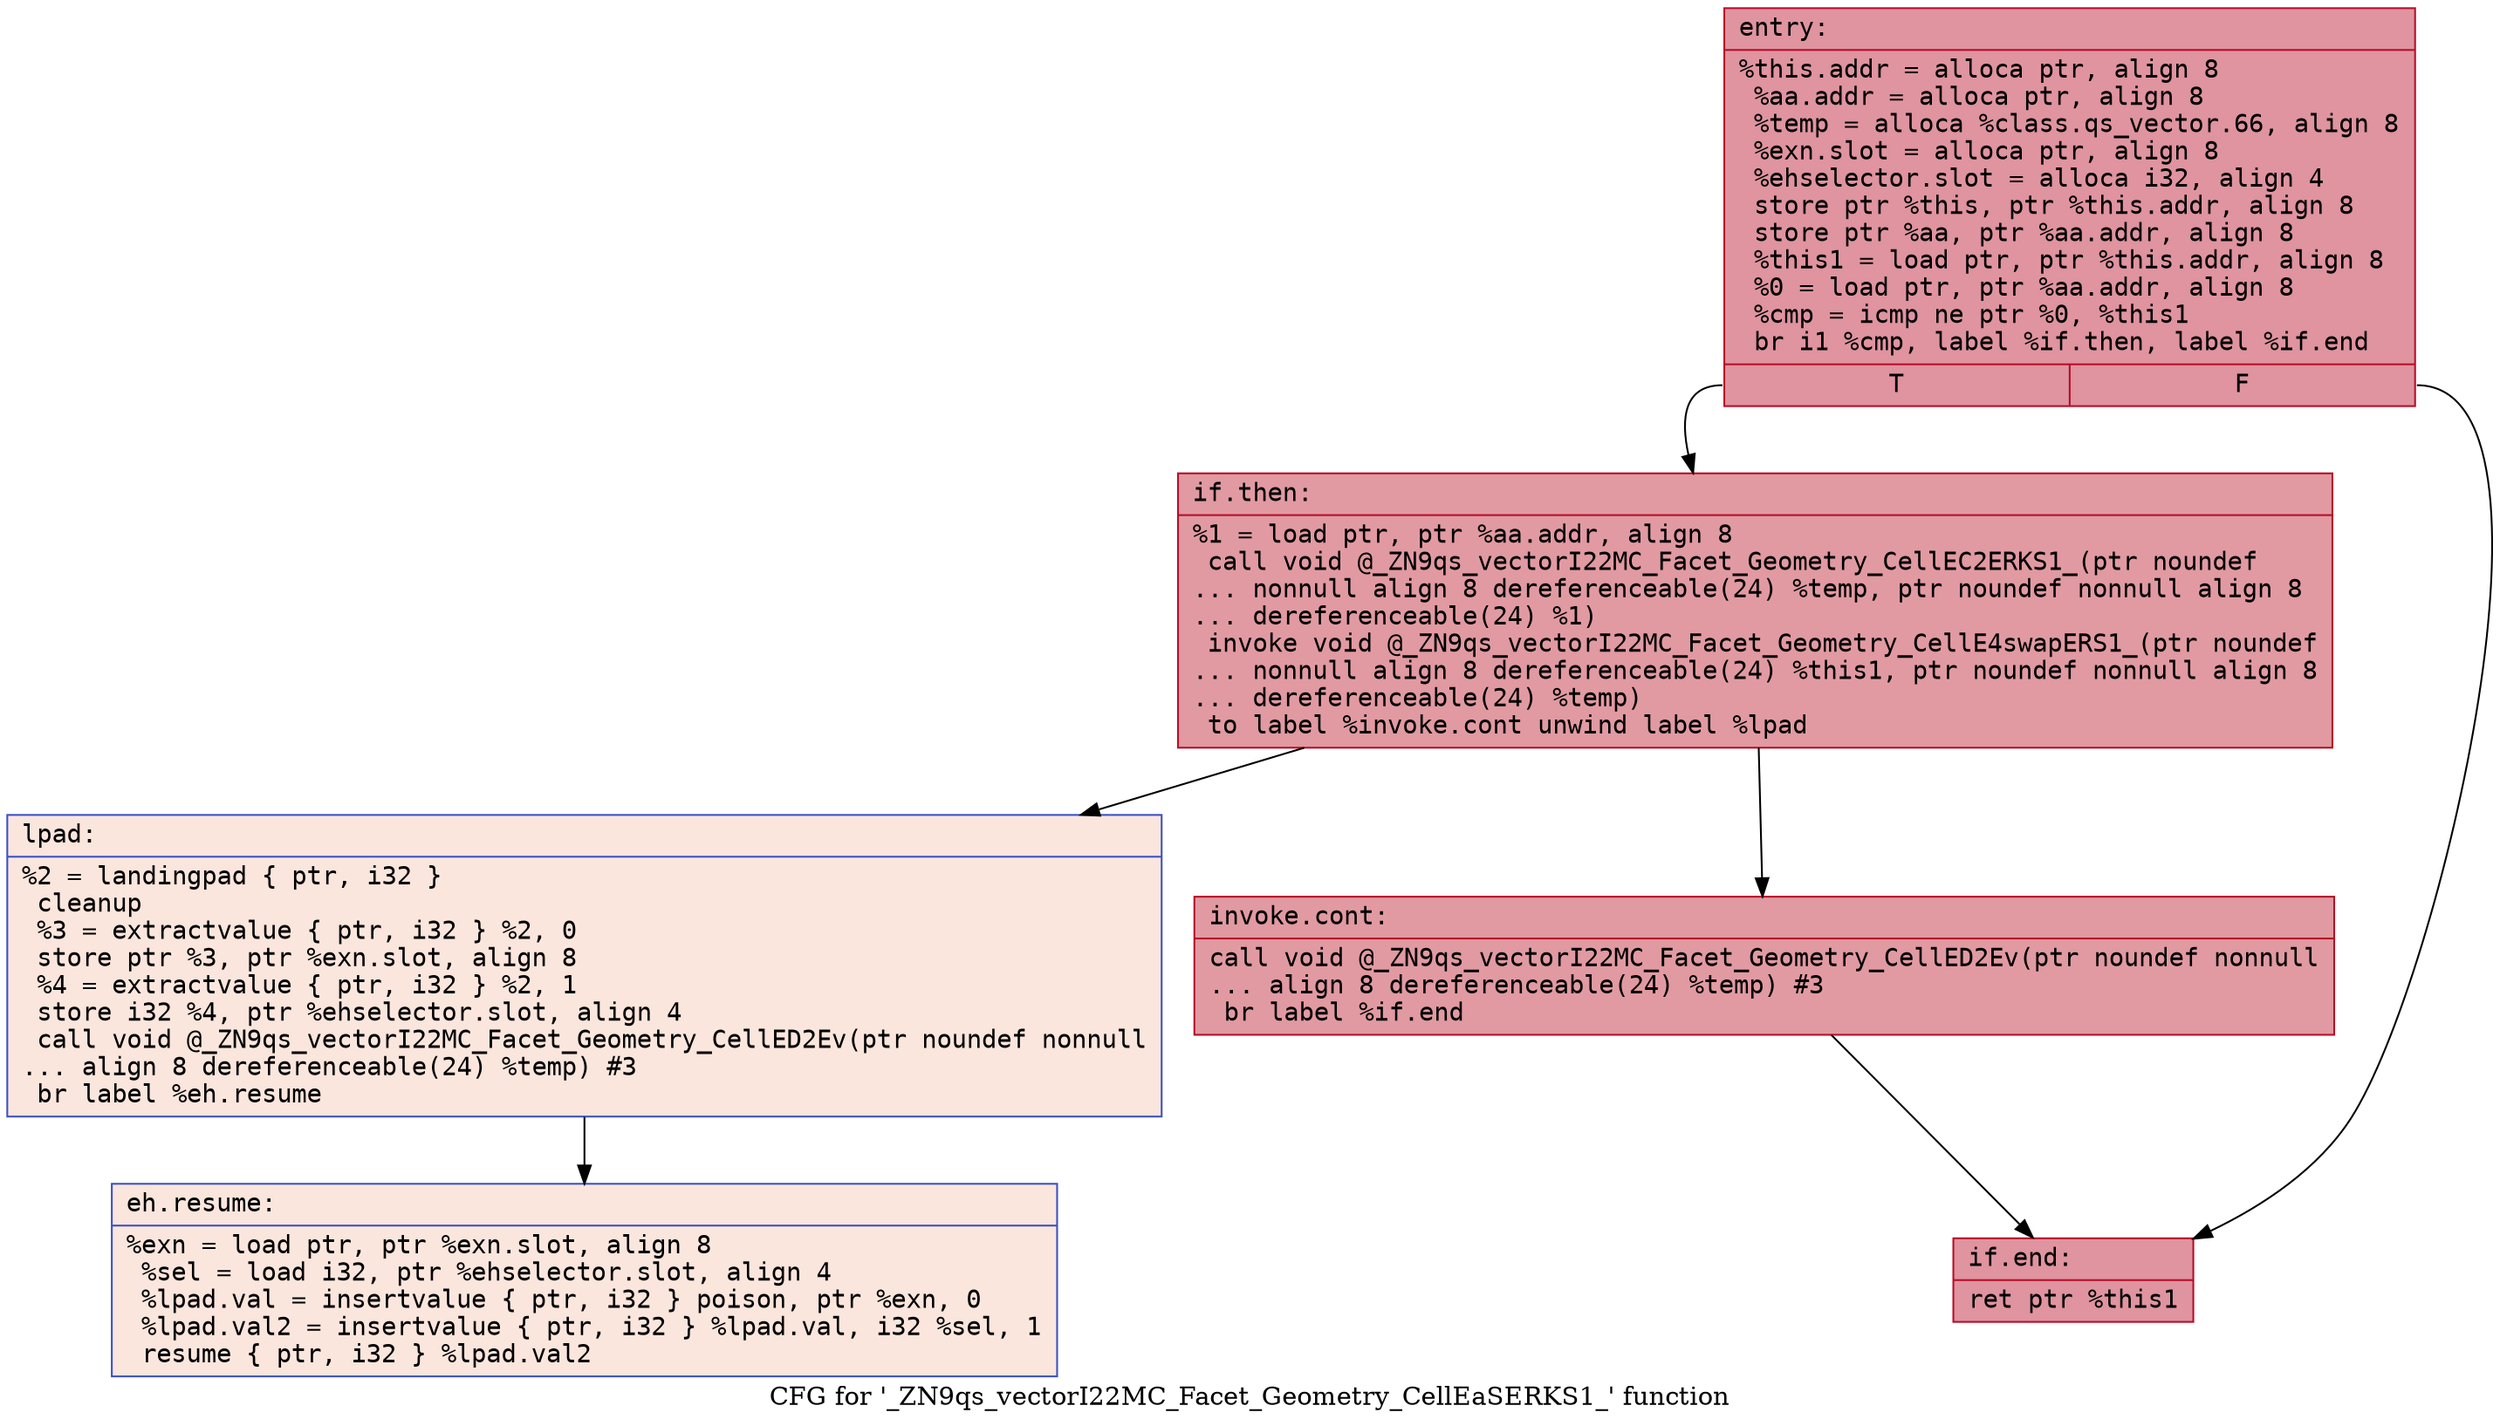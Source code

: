 digraph "CFG for '_ZN9qs_vectorI22MC_Facet_Geometry_CellEaSERKS1_' function" {
	label="CFG for '_ZN9qs_vectorI22MC_Facet_Geometry_CellEaSERKS1_' function";

	Node0x55dab48aac80 [shape=record,color="#b70d28ff", style=filled, fillcolor="#b70d2870" fontname="Courier",label="{entry:\l|  %this.addr = alloca ptr, align 8\l  %aa.addr = alloca ptr, align 8\l  %temp = alloca %class.qs_vector.66, align 8\l  %exn.slot = alloca ptr, align 8\l  %ehselector.slot = alloca i32, align 4\l  store ptr %this, ptr %this.addr, align 8\l  store ptr %aa, ptr %aa.addr, align 8\l  %this1 = load ptr, ptr %this.addr, align 8\l  %0 = load ptr, ptr %aa.addr, align 8\l  %cmp = icmp ne ptr %0, %this1\l  br i1 %cmp, label %if.then, label %if.end\l|{<s0>T|<s1>F}}"];
	Node0x55dab48aac80:s0 -> Node0x55dab48ab260[tooltip="entry -> if.then\nProbability 62.50%" ];
	Node0x55dab48aac80:s1 -> Node0x55dab48ab2d0[tooltip="entry -> if.end\nProbability 37.50%" ];
	Node0x55dab48ab260 [shape=record,color="#b70d28ff", style=filled, fillcolor="#bb1b2c70" fontname="Courier",label="{if.then:\l|  %1 = load ptr, ptr %aa.addr, align 8\l  call void @_ZN9qs_vectorI22MC_Facet_Geometry_CellEC2ERKS1_(ptr noundef\l... nonnull align 8 dereferenceable(24) %temp, ptr noundef nonnull align 8\l... dereferenceable(24) %1)\l  invoke void @_ZN9qs_vectorI22MC_Facet_Geometry_CellE4swapERS1_(ptr noundef\l... nonnull align 8 dereferenceable(24) %this1, ptr noundef nonnull align 8\l... dereferenceable(24) %temp)\l          to label %invoke.cont unwind label %lpad\l}"];
	Node0x55dab48ab260 -> Node0x55dab48ab640[tooltip="if.then -> invoke.cont\nProbability 100.00%" ];
	Node0x55dab48ab260 -> Node0x55dab48aabc0[tooltip="if.then -> lpad\nProbability 0.00%" ];
	Node0x55dab48ab640 [shape=record,color="#b70d28ff", style=filled, fillcolor="#bb1b2c70" fontname="Courier",label="{invoke.cont:\l|  call void @_ZN9qs_vectorI22MC_Facet_Geometry_CellED2Ev(ptr noundef nonnull\l... align 8 dereferenceable(24) %temp) #3\l  br label %if.end\l}"];
	Node0x55dab48ab640 -> Node0x55dab48ab2d0[tooltip="invoke.cont -> if.end\nProbability 100.00%" ];
	Node0x55dab48aabc0 [shape=record,color="#3d50c3ff", style=filled, fillcolor="#f3c7b170" fontname="Courier",label="{lpad:\l|  %2 = landingpad \{ ptr, i32 \}\l          cleanup\l  %3 = extractvalue \{ ptr, i32 \} %2, 0\l  store ptr %3, ptr %exn.slot, align 8\l  %4 = extractvalue \{ ptr, i32 \} %2, 1\l  store i32 %4, ptr %ehselector.slot, align 4\l  call void @_ZN9qs_vectorI22MC_Facet_Geometry_CellED2Ev(ptr noundef nonnull\l... align 8 dereferenceable(24) %temp) #3\l  br label %eh.resume\l}"];
	Node0x55dab48aabc0 -> Node0x55dab48ac040[tooltip="lpad -> eh.resume\nProbability 100.00%" ];
	Node0x55dab48ab2d0 [shape=record,color="#b70d28ff", style=filled, fillcolor="#b70d2870" fontname="Courier",label="{if.end:\l|  ret ptr %this1\l}"];
	Node0x55dab48ac040 [shape=record,color="#3d50c3ff", style=filled, fillcolor="#f3c7b170" fontname="Courier",label="{eh.resume:\l|  %exn = load ptr, ptr %exn.slot, align 8\l  %sel = load i32, ptr %ehselector.slot, align 4\l  %lpad.val = insertvalue \{ ptr, i32 \} poison, ptr %exn, 0\l  %lpad.val2 = insertvalue \{ ptr, i32 \} %lpad.val, i32 %sel, 1\l  resume \{ ptr, i32 \} %lpad.val2\l}"];
}
